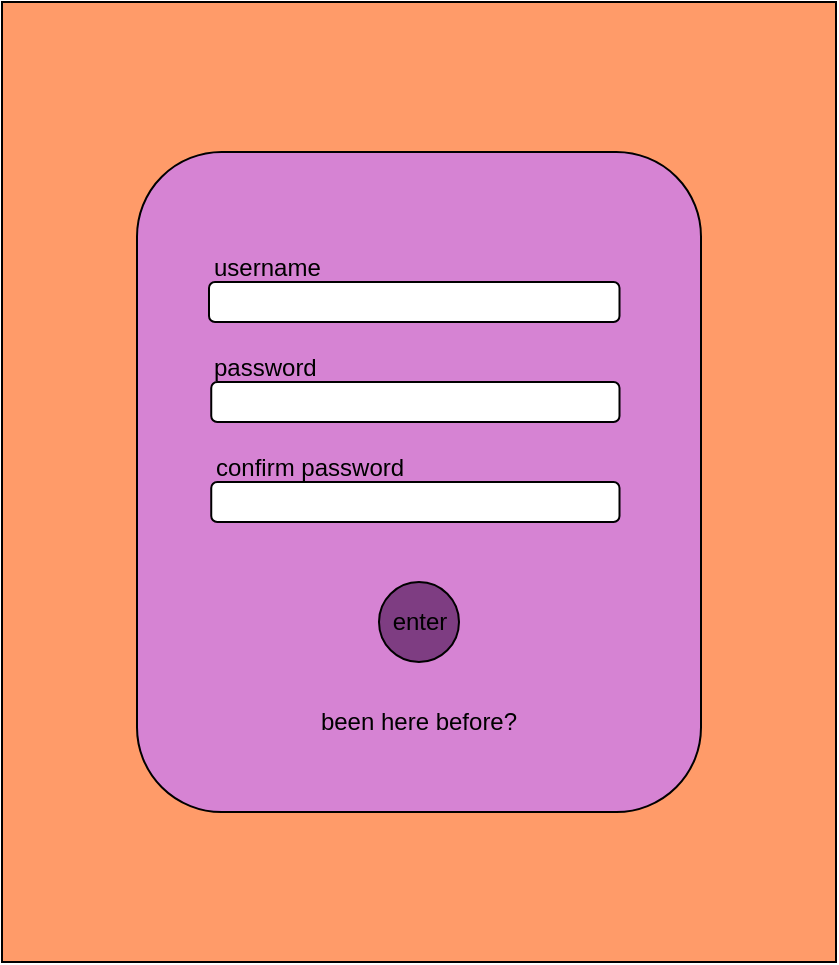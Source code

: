 <mxfile>
    <diagram id="qKNaOY7pqxB3LsbHq4-7" name="Page-1">
        <mxGraphModel dx="1367" dy="727" grid="1" gridSize="10" guides="1" tooltips="1" connect="1" arrows="1" fold="1" page="1" pageScale="1" pageWidth="850" pageHeight="1100" math="0" shadow="0">
            <root>
                <mxCell id="0"/>
                <mxCell id="1" parent="0"/>
                <mxCell id="2" value="" style="rounded=0;whiteSpace=wrap;html=1;fillColor=#FF9B69;" parent="1" vertex="1">
                    <mxGeometry x="217" y="310" width="417" height="480" as="geometry"/>
                </mxCell>
                <mxCell id="3" value="" style="rounded=1;whiteSpace=wrap;html=1;fillColor=#D683D3;" parent="1" vertex="1">
                    <mxGeometry x="284.5" y="385" width="282" height="330" as="geometry"/>
                </mxCell>
                <mxCell id="4" value="" style="rounded=1;whiteSpace=wrap;html=1;" parent="1" vertex="1">
                    <mxGeometry x="320.5" y="450" width="205.25" height="20" as="geometry"/>
                </mxCell>
                <mxCell id="6" value="" style="ellipse;whiteSpace=wrap;html=1;fillColor=#7E3D82;" parent="1" vertex="1">
                    <mxGeometry x="405.5" y="600" width="40" height="40" as="geometry"/>
                </mxCell>
                <mxCell id="7" value="&lt;font style=&quot;font-size: 12px&quot;&gt;enter&lt;/font&gt;" style="text;html=1;strokeColor=none;fillColor=none;align=center;verticalAlign=middle;whiteSpace=wrap;rounded=0;" parent="1" vertex="1">
                    <mxGeometry x="415.5" y="610" width="20" height="20" as="geometry"/>
                </mxCell>
                <mxCell id="8" value="been here before?" style="text;html=1;strokeColor=none;fillColor=none;align=center;verticalAlign=middle;whiteSpace=wrap;rounded=0;" parent="1" vertex="1">
                    <mxGeometry x="372.96" y="660" width="105.07" height="20" as="geometry"/>
                </mxCell>
                <mxCell id="9" value="" style="rounded=1;whiteSpace=wrap;html=1;" parent="1" vertex="1">
                    <mxGeometry x="321.62" y="500" width="204.13" height="20" as="geometry"/>
                </mxCell>
                <mxCell id="10" value="password" style="text;html=1;strokeColor=none;fillColor=none;align=left;verticalAlign=middle;whiteSpace=wrap;rounded=0;" parent="1" vertex="1">
                    <mxGeometry x="320.5" y="485" width="115" height="15" as="geometry"/>
                </mxCell>
                <mxCell id="11" value="" style="rounded=1;whiteSpace=wrap;html=1;" parent="1" vertex="1">
                    <mxGeometry x="321.62" y="550" width="204.13" height="20" as="geometry"/>
                </mxCell>
                <mxCell id="12" value="confirm password" style="text;html=1;strokeColor=none;fillColor=none;align=left;verticalAlign=middle;whiteSpace=wrap;rounded=0;" parent="1" vertex="1">
                    <mxGeometry x="321.75" y="535" width="115" height="15" as="geometry"/>
                </mxCell>
                <mxCell id="14" value="username" style="text;html=1;strokeColor=none;fillColor=none;align=left;verticalAlign=middle;whiteSpace=wrap;rounded=0;" parent="1" vertex="1">
                    <mxGeometry x="320.5" y="435" width="115" height="15" as="geometry"/>
                </mxCell>
            </root>
        </mxGraphModel>
    </diagram>
</mxfile>
